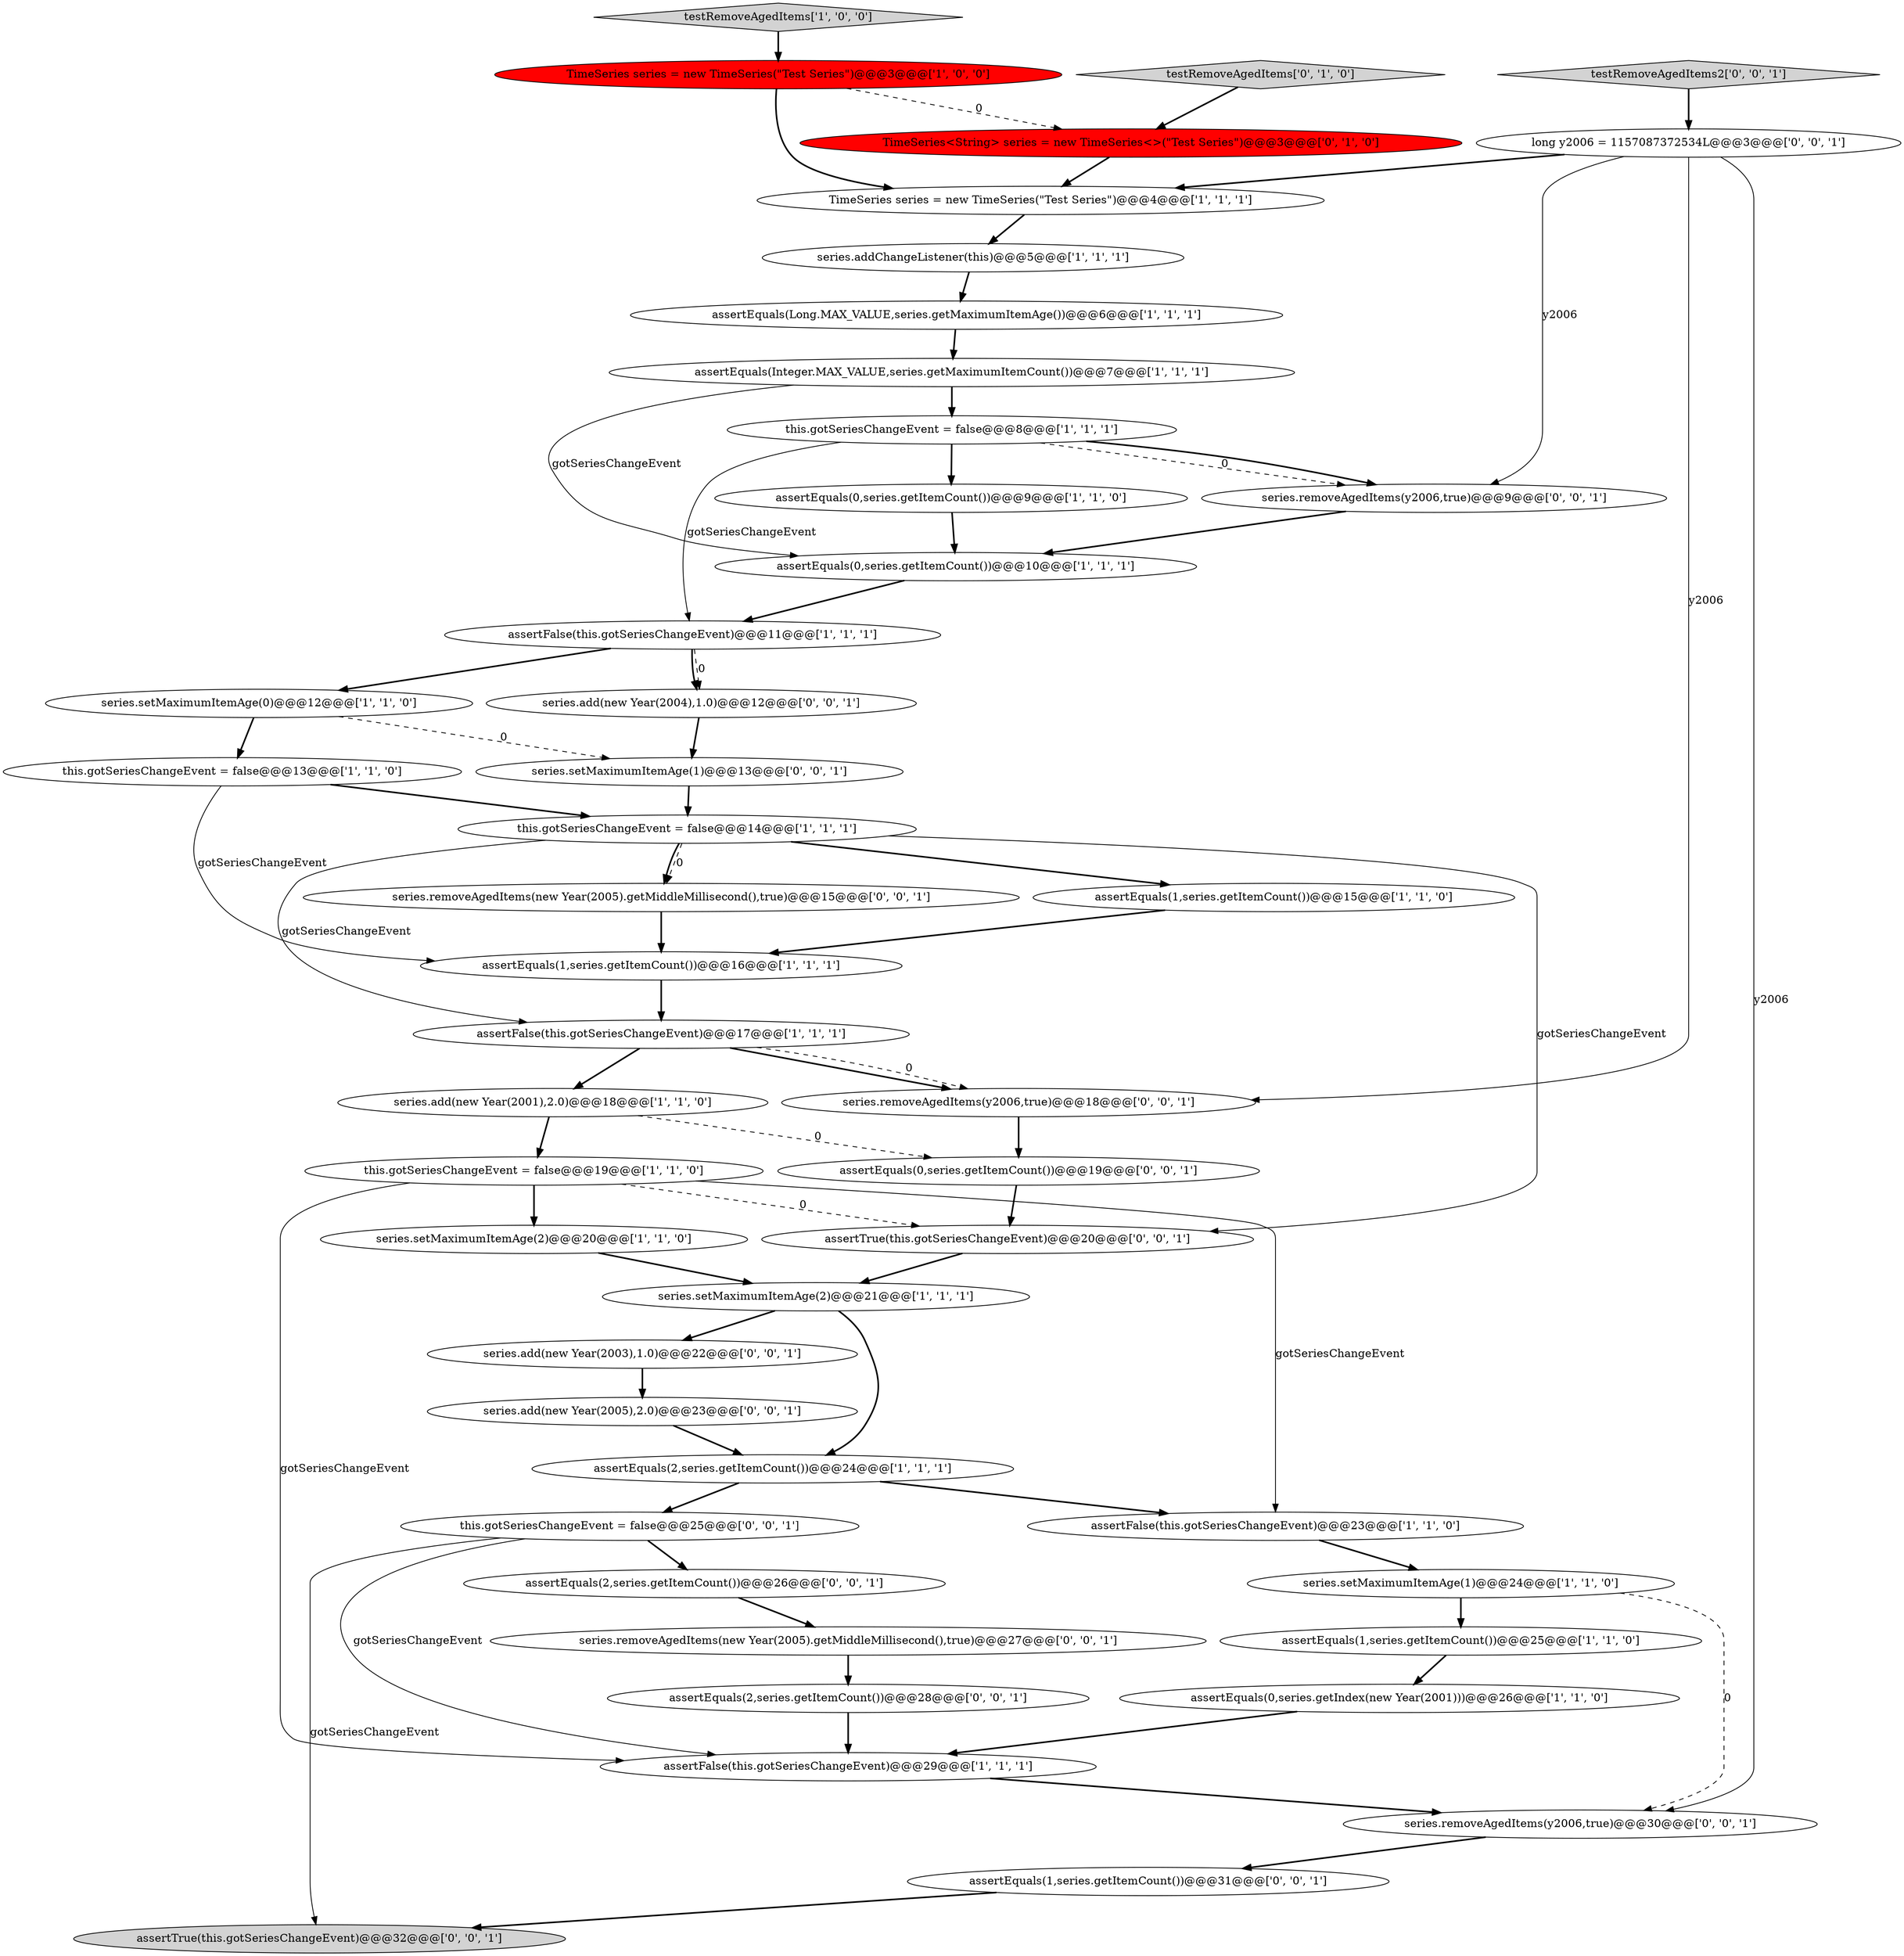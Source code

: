 digraph {
4 [style = filled, label = "TimeSeries series = new TimeSeries(\"Test Series\")@@@4@@@['1', '1', '1']", fillcolor = white, shape = ellipse image = "AAA0AAABBB1BBB"];
9 [style = filled, label = "assertEquals(1,series.getItemCount())@@@16@@@['1', '1', '1']", fillcolor = white, shape = ellipse image = "AAA0AAABBB1BBB"];
29 [style = filled, label = "series.removeAgedItems(y2006,true)@@@18@@@['0', '0', '1']", fillcolor = white, shape = ellipse image = "AAA0AAABBB3BBB"];
45 [style = filled, label = "series.removeAgedItems(new Year(2005).getMiddleMillisecond(),true)@@@15@@@['0', '0', '1']", fillcolor = white, shape = ellipse image = "AAA0AAABBB3BBB"];
0 [style = filled, label = "series.addChangeListener(this)@@@5@@@['1', '1', '1']", fillcolor = white, shape = ellipse image = "AAA0AAABBB1BBB"];
32 [style = filled, label = "series.removeAgedItems(y2006,true)@@@9@@@['0', '0', '1']", fillcolor = white, shape = ellipse image = "AAA0AAABBB3BBB"];
5 [style = filled, label = "assertFalse(this.gotSeriesChangeEvent)@@@29@@@['1', '1', '1']", fillcolor = white, shape = ellipse image = "AAA0AAABBB1BBB"];
39 [style = filled, label = "series.removeAgedItems(y2006,true)@@@30@@@['0', '0', '1']", fillcolor = white, shape = ellipse image = "AAA0AAABBB3BBB"];
17 [style = filled, label = "assertEquals(2,series.getItemCount())@@@24@@@['1', '1', '1']", fillcolor = white, shape = ellipse image = "AAA0AAABBB1BBB"];
19 [style = filled, label = "assertEquals(0,series.getItemCount())@@@10@@@['1', '1', '1']", fillcolor = white, shape = ellipse image = "AAA0AAABBB1BBB"];
22 [style = filled, label = "series.setMaximumItemAge(2)@@@21@@@['1', '1', '1']", fillcolor = white, shape = ellipse image = "AAA0AAABBB1BBB"];
42 [style = filled, label = "assertEquals(0,series.getItemCount())@@@19@@@['0', '0', '1']", fillcolor = white, shape = ellipse image = "AAA0AAABBB3BBB"];
12 [style = filled, label = "this.gotSeriesChangeEvent = false@@@8@@@['1', '1', '1']", fillcolor = white, shape = ellipse image = "AAA0AAABBB1BBB"];
26 [style = filled, label = "testRemoveAgedItems['0', '1', '0']", fillcolor = lightgray, shape = diamond image = "AAA0AAABBB2BBB"];
14 [style = filled, label = "this.gotSeriesChangeEvent = false@@@13@@@['1', '1', '0']", fillcolor = white, shape = ellipse image = "AAA0AAABBB1BBB"];
16 [style = filled, label = "assertEquals(1,series.getItemCount())@@@25@@@['1', '1', '0']", fillcolor = white, shape = ellipse image = "AAA0AAABBB1BBB"];
41 [style = filled, label = "assertEquals(2,series.getItemCount())@@@28@@@['0', '0', '1']", fillcolor = white, shape = ellipse image = "AAA0AAABBB3BBB"];
15 [style = filled, label = "TimeSeries series = new TimeSeries(\"Test Series\")@@@3@@@['1', '0', '0']", fillcolor = red, shape = ellipse image = "AAA1AAABBB1BBB"];
23 [style = filled, label = "series.add(new Year(2001),2.0)@@@18@@@['1', '1', '0']", fillcolor = white, shape = ellipse image = "AAA0AAABBB1BBB"];
18 [style = filled, label = "assertEquals(Long.MAX_VALUE,series.getMaximumItemAge())@@@6@@@['1', '1', '1']", fillcolor = white, shape = ellipse image = "AAA0AAABBB1BBB"];
31 [style = filled, label = "assertEquals(1,series.getItemCount())@@@31@@@['0', '0', '1']", fillcolor = white, shape = ellipse image = "AAA0AAABBB3BBB"];
34 [style = filled, label = "this.gotSeriesChangeEvent = false@@@25@@@['0', '0', '1']", fillcolor = white, shape = ellipse image = "AAA0AAABBB3BBB"];
27 [style = filled, label = "TimeSeries<String> series = new TimeSeries<>(\"Test Series\")@@@3@@@['0', '1', '0']", fillcolor = red, shape = ellipse image = "AAA1AAABBB2BBB"];
30 [style = filled, label = "testRemoveAgedItems2['0', '0', '1']", fillcolor = lightgray, shape = diamond image = "AAA0AAABBB3BBB"];
44 [style = filled, label = "assertTrue(this.gotSeriesChangeEvent)@@@20@@@['0', '0', '1']", fillcolor = white, shape = ellipse image = "AAA0AAABBB3BBB"];
37 [style = filled, label = "assertEquals(2,series.getItemCount())@@@26@@@['0', '0', '1']", fillcolor = white, shape = ellipse image = "AAA0AAABBB3BBB"];
36 [style = filled, label = "long y2006 = 1157087372534L@@@3@@@['0', '0', '1']", fillcolor = white, shape = ellipse image = "AAA0AAABBB3BBB"];
1 [style = filled, label = "assertEquals(1,series.getItemCount())@@@15@@@['1', '1', '0']", fillcolor = white, shape = ellipse image = "AAA0AAABBB1BBB"];
8 [style = filled, label = "series.setMaximumItemAge(2)@@@20@@@['1', '1', '0']", fillcolor = white, shape = ellipse image = "AAA0AAABBB1BBB"];
33 [style = filled, label = "series.setMaximumItemAge(1)@@@13@@@['0', '0', '1']", fillcolor = white, shape = ellipse image = "AAA0AAABBB3BBB"];
21 [style = filled, label = "testRemoveAgedItems['1', '0', '0']", fillcolor = lightgray, shape = diamond image = "AAA0AAABBB1BBB"];
43 [style = filled, label = "series.add(new Year(2003),1.0)@@@22@@@['0', '0', '1']", fillcolor = white, shape = ellipse image = "AAA0AAABBB3BBB"];
6 [style = filled, label = "assertFalse(this.gotSeriesChangeEvent)@@@17@@@['1', '1', '1']", fillcolor = white, shape = ellipse image = "AAA0AAABBB1BBB"];
3 [style = filled, label = "this.gotSeriesChangeEvent = false@@@19@@@['1', '1', '0']", fillcolor = white, shape = ellipse image = "AAA0AAABBB1BBB"];
20 [style = filled, label = "assertEquals(0,series.getIndex(new Year(2001)))@@@26@@@['1', '1', '0']", fillcolor = white, shape = ellipse image = "AAA0AAABBB1BBB"];
40 [style = filled, label = "series.add(new Year(2004),1.0)@@@12@@@['0', '0', '1']", fillcolor = white, shape = ellipse image = "AAA0AAABBB3BBB"];
35 [style = filled, label = "series.removeAgedItems(new Year(2005).getMiddleMillisecond(),true)@@@27@@@['0', '0', '1']", fillcolor = white, shape = ellipse image = "AAA0AAABBB3BBB"];
28 [style = filled, label = "assertTrue(this.gotSeriesChangeEvent)@@@32@@@['0', '0', '1']", fillcolor = lightgray, shape = ellipse image = "AAA0AAABBB3BBB"];
7 [style = filled, label = "assertFalse(this.gotSeriesChangeEvent)@@@11@@@['1', '1', '1']", fillcolor = white, shape = ellipse image = "AAA0AAABBB1BBB"];
11 [style = filled, label = "series.setMaximumItemAge(0)@@@12@@@['1', '1', '0']", fillcolor = white, shape = ellipse image = "AAA0AAABBB1BBB"];
13 [style = filled, label = "assertFalse(this.gotSeriesChangeEvent)@@@23@@@['1', '1', '0']", fillcolor = white, shape = ellipse image = "AAA0AAABBB1BBB"];
25 [style = filled, label = "assertEquals(Integer.MAX_VALUE,series.getMaximumItemCount())@@@7@@@['1', '1', '1']", fillcolor = white, shape = ellipse image = "AAA0AAABBB1BBB"];
24 [style = filled, label = "this.gotSeriesChangeEvent = false@@@14@@@['1', '1', '1']", fillcolor = white, shape = ellipse image = "AAA0AAABBB1BBB"];
2 [style = filled, label = "series.setMaximumItemAge(1)@@@24@@@['1', '1', '0']", fillcolor = white, shape = ellipse image = "AAA0AAABBB1BBB"];
38 [style = filled, label = "series.add(new Year(2005),2.0)@@@23@@@['0', '0', '1']", fillcolor = white, shape = ellipse image = "AAA0AAABBB3BBB"];
10 [style = filled, label = "assertEquals(0,series.getItemCount())@@@9@@@['1', '1', '0']", fillcolor = white, shape = ellipse image = "AAA0AAABBB1BBB"];
41->5 [style = bold, label=""];
34->5 [style = solid, label="gotSeriesChangeEvent"];
14->24 [style = bold, label=""];
7->11 [style = bold, label=""];
11->14 [style = bold, label=""];
5->39 [style = bold, label=""];
35->41 [style = bold, label=""];
11->33 [style = dashed, label="0"];
6->23 [style = bold, label=""];
3->13 [style = solid, label="gotSeriesChangeEvent"];
10->19 [style = bold, label=""];
21->15 [style = bold, label=""];
3->5 [style = solid, label="gotSeriesChangeEvent"];
22->43 [style = bold, label=""];
36->4 [style = bold, label=""];
12->32 [style = dashed, label="0"];
12->32 [style = bold, label=""];
3->44 [style = dashed, label="0"];
30->36 [style = bold, label=""];
23->3 [style = bold, label=""];
32->19 [style = bold, label=""];
25->19 [style = solid, label="gotSeriesChangeEvent"];
24->6 [style = solid, label="gotSeriesChangeEvent"];
1->9 [style = bold, label=""];
24->45 [style = bold, label=""];
9->6 [style = bold, label=""];
4->0 [style = bold, label=""];
8->22 [style = bold, label=""];
20->5 [style = bold, label=""];
6->29 [style = bold, label=""];
27->4 [style = bold, label=""];
26->27 [style = bold, label=""];
40->33 [style = bold, label=""];
12->10 [style = bold, label=""];
17->34 [style = bold, label=""];
42->44 [style = bold, label=""];
43->38 [style = bold, label=""];
36->32 [style = solid, label="y2006"];
24->45 [style = dashed, label="0"];
6->29 [style = dashed, label="0"];
34->37 [style = bold, label=""];
25->12 [style = bold, label=""];
39->31 [style = bold, label=""];
14->9 [style = solid, label="gotSeriesChangeEvent"];
33->24 [style = bold, label=""];
3->8 [style = bold, label=""];
29->42 [style = bold, label=""];
24->44 [style = solid, label="gotSeriesChangeEvent"];
2->39 [style = dashed, label="0"];
15->4 [style = bold, label=""];
18->25 [style = bold, label=""];
22->17 [style = bold, label=""];
36->29 [style = solid, label="y2006"];
7->40 [style = dashed, label="0"];
0->18 [style = bold, label=""];
17->13 [style = bold, label=""];
44->22 [style = bold, label=""];
15->27 [style = dashed, label="0"];
31->28 [style = bold, label=""];
24->1 [style = bold, label=""];
37->35 [style = bold, label=""];
23->42 [style = dashed, label="0"];
16->20 [style = bold, label=""];
38->17 [style = bold, label=""];
19->7 [style = bold, label=""];
36->39 [style = solid, label="y2006"];
45->9 [style = bold, label=""];
7->40 [style = bold, label=""];
34->28 [style = solid, label="gotSeriesChangeEvent"];
12->7 [style = solid, label="gotSeriesChangeEvent"];
13->2 [style = bold, label=""];
2->16 [style = bold, label=""];
}
